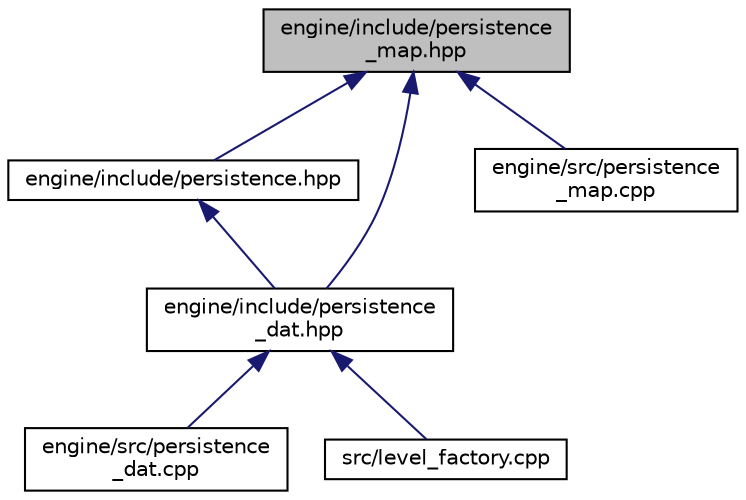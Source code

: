 digraph "engine/include/persistence_map.hpp"
{
  edge [fontname="Helvetica",fontsize="10",labelfontname="Helvetica",labelfontsize="10"];
  node [fontname="Helvetica",fontsize="10",shape=record];
  Node1 [label="engine/include/persistence\l_map.hpp",height=0.2,width=0.4,color="black", fillcolor="grey75", style="filled", fontcolor="black"];
  Node1 -> Node2 [dir="back",color="midnightblue",fontsize="10",style="solid"];
  Node2 [label="engine/include/persistence.hpp",height=0.2,width=0.4,color="black", fillcolor="white", style="filled",URL="$persistence_8hpp.html"];
  Node2 -> Node3 [dir="back",color="midnightblue",fontsize="10",style="solid"];
  Node3 [label="engine/include/persistence\l_dat.hpp",height=0.2,width=0.4,color="black", fillcolor="white", style="filled",URL="$persistence__dat_8hpp.html"];
  Node3 -> Node4 [dir="back",color="midnightblue",fontsize="10",style="solid"];
  Node4 [label="engine/src/persistence\l_dat.cpp",height=0.2,width=0.4,color="black", fillcolor="white", style="filled",URL="$persistence__dat_8cpp.html"];
  Node3 -> Node5 [dir="back",color="midnightblue",fontsize="10",style="solid"];
  Node5 [label="src/level_factory.cpp",height=0.2,width=0.4,color="black", fillcolor="white", style="filled",URL="$level__factory_8cpp.html"];
  Node1 -> Node3 [dir="back",color="midnightblue",fontsize="10",style="solid"];
  Node1 -> Node6 [dir="back",color="midnightblue",fontsize="10",style="solid"];
  Node6 [label="engine/src/persistence\l_map.cpp",height=0.2,width=0.4,color="black", fillcolor="white", style="filled",URL="$persistence__map_8cpp.html"];
}
